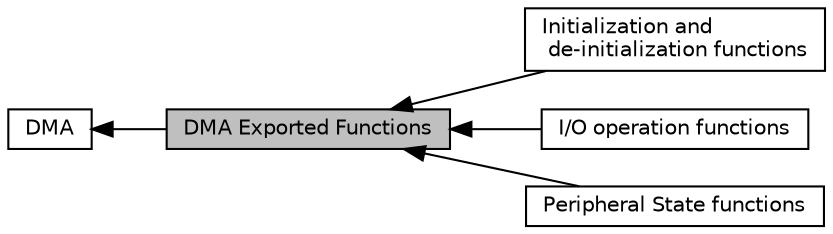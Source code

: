 digraph "DMA Exported Functions"
{
  edge [fontname="Helvetica",fontsize="10",labelfontname="Helvetica",labelfontsize="10"];
  node [fontname="Helvetica",fontsize="10",shape=box];
  rankdir=LR;
  Node3 [label="Initialization and\l de-initialization functions",height=0.2,width=0.4,color="black", fillcolor="white", style="filled",URL="$group___d_m_a___exported___functions___group1.html",tooltip="Initialization and de-initialization functions."];
  Node4 [label="I/O operation functions",height=0.2,width=0.4,color="black", fillcolor="white", style="filled",URL="$group___d_m_a___exported___functions___group2.html",tooltip="I/O operation functions"];
  Node5 [label="Peripheral State functions",height=0.2,width=0.4,color="black", fillcolor="white", style="filled",URL="$group___d_m_a___exported___functions___group3.html",tooltip="Peripheral State functions."];
  Node2 [label="DMA",height=0.2,width=0.4,color="black", fillcolor="white", style="filled",URL="$group___d_m_a.html",tooltip="DMA HAL module driver."];
  Node1 [label="DMA Exported Functions",height=0.2,width=0.4,color="black", fillcolor="grey75", style="filled", fontcolor="black",tooltip="DMA Exported functions."];
  Node2->Node1 [shape=plaintext, dir="back", style="solid"];
  Node1->Node3 [shape=plaintext, dir="back", style="solid"];
  Node1->Node4 [shape=plaintext, dir="back", style="solid"];
  Node1->Node5 [shape=plaintext, dir="back", style="solid"];
}
